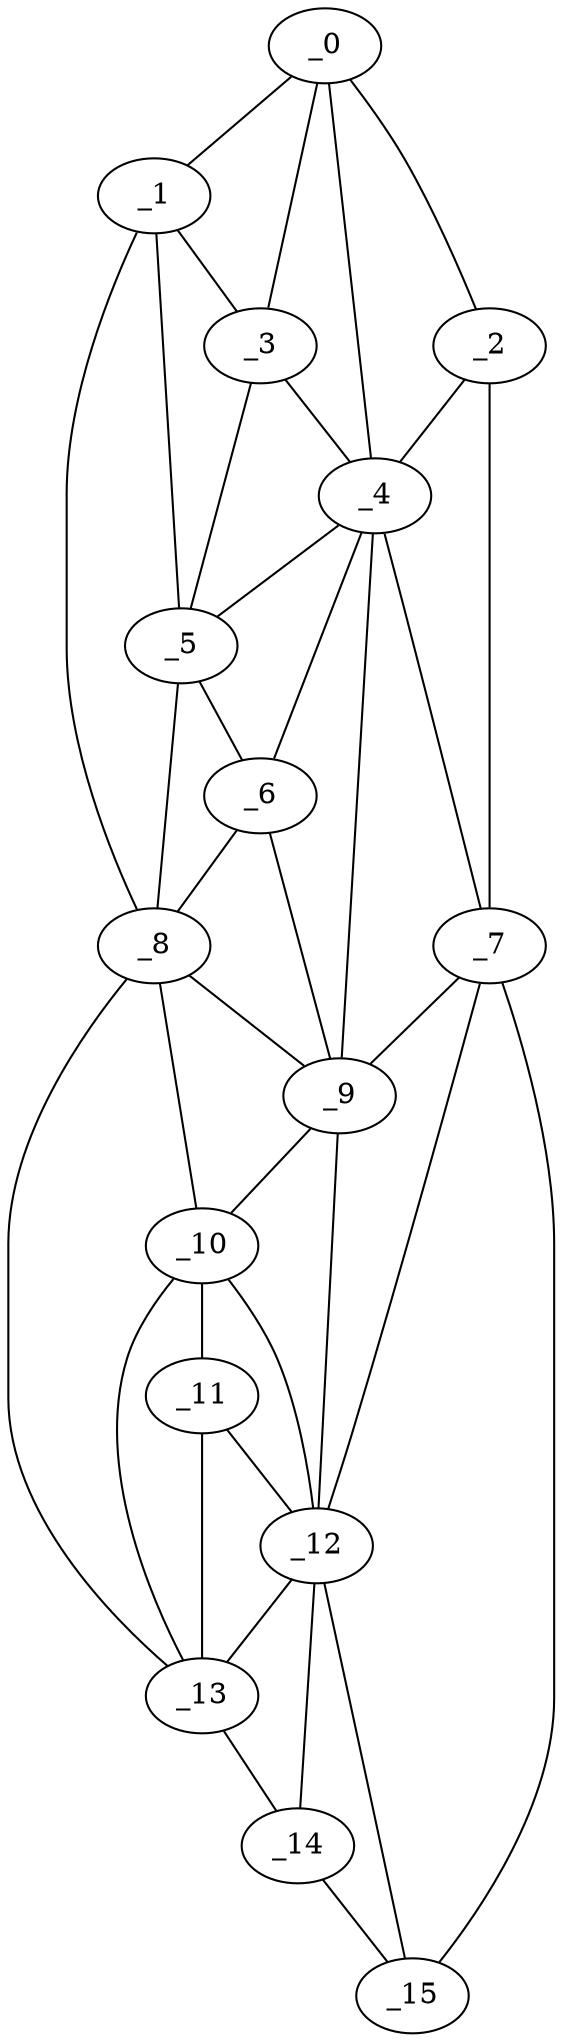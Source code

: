 graph "obj11__110.gxl" {
	_0	 [x=20,
		y=30];
	_1	 [x=26,
		y=24];
	_0 -- _1	 [valence=1];
	_2	 [x=28,
		y=50];
	_0 -- _2	 [valence=1];
	_3	 [x=33,
		y=24];
	_0 -- _3	 [valence=2];
	_4	 [x=42,
		y=42];
	_0 -- _4	 [valence=1];
	_1 -- _3	 [valence=1];
	_5	 [x=44,
		y=22];
	_1 -- _5	 [valence=2];
	_8	 [x=57,
		y=20];
	_1 -- _8	 [valence=1];
	_2 -- _4	 [valence=2];
	_7	 [x=53,
		y=60];
	_2 -- _7	 [valence=1];
	_3 -- _4	 [valence=1];
	_3 -- _5	 [valence=2];
	_4 -- _5	 [valence=2];
	_6	 [x=51,
		y=21];
	_4 -- _6	 [valence=2];
	_4 -- _7	 [valence=1];
	_9	 [x=64,
		y=47];
	_4 -- _9	 [valence=2];
	_5 -- _6	 [valence=2];
	_5 -- _8	 [valence=1];
	_6 -- _8	 [valence=2];
	_6 -- _9	 [valence=2];
	_7 -- _9	 [valence=2];
	_12	 [x=83,
		y=46];
	_7 -- _12	 [valence=2];
	_15	 [x=118,
		y=34];
	_7 -- _15	 [valence=1];
	_8 -- _9	 [valence=1];
	_10	 [x=74,
		y=22];
	_8 -- _10	 [valence=2];
	_13	 [x=85,
		y=21];
	_8 -- _13	 [valence=1];
	_9 -- _10	 [valence=2];
	_9 -- _12	 [valence=1];
	_11	 [x=78,
		y=22];
	_10 -- _11	 [valence=2];
	_10 -- _12	 [valence=1];
	_10 -- _13	 [valence=2];
	_11 -- _12	 [valence=2];
	_11 -- _13	 [valence=1];
	_12 -- _13	 [valence=2];
	_14	 [x=90,
		y=22];
	_12 -- _14	 [valence=2];
	_12 -- _15	 [valence=1];
	_13 -- _14	 [valence=1];
	_14 -- _15	 [valence=1];
}
